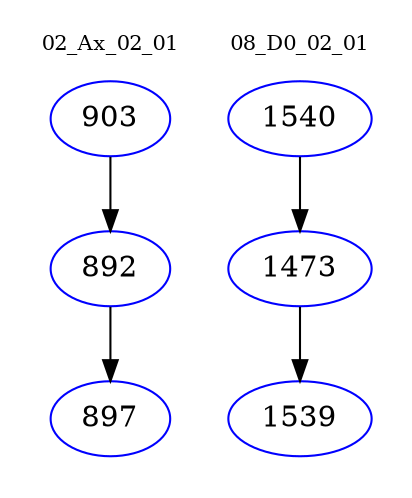 digraph{
subgraph cluster_0 {
color = white
label = "02_Ax_02_01";
fontsize=10;
T0_903 [label="903", color="blue"]
T0_903 -> T0_892 [color="black"]
T0_892 [label="892", color="blue"]
T0_892 -> T0_897 [color="black"]
T0_897 [label="897", color="blue"]
}
subgraph cluster_1 {
color = white
label = "08_D0_02_01";
fontsize=10;
T1_1540 [label="1540", color="blue"]
T1_1540 -> T1_1473 [color="black"]
T1_1473 [label="1473", color="blue"]
T1_1473 -> T1_1539 [color="black"]
T1_1539 [label="1539", color="blue"]
}
}
